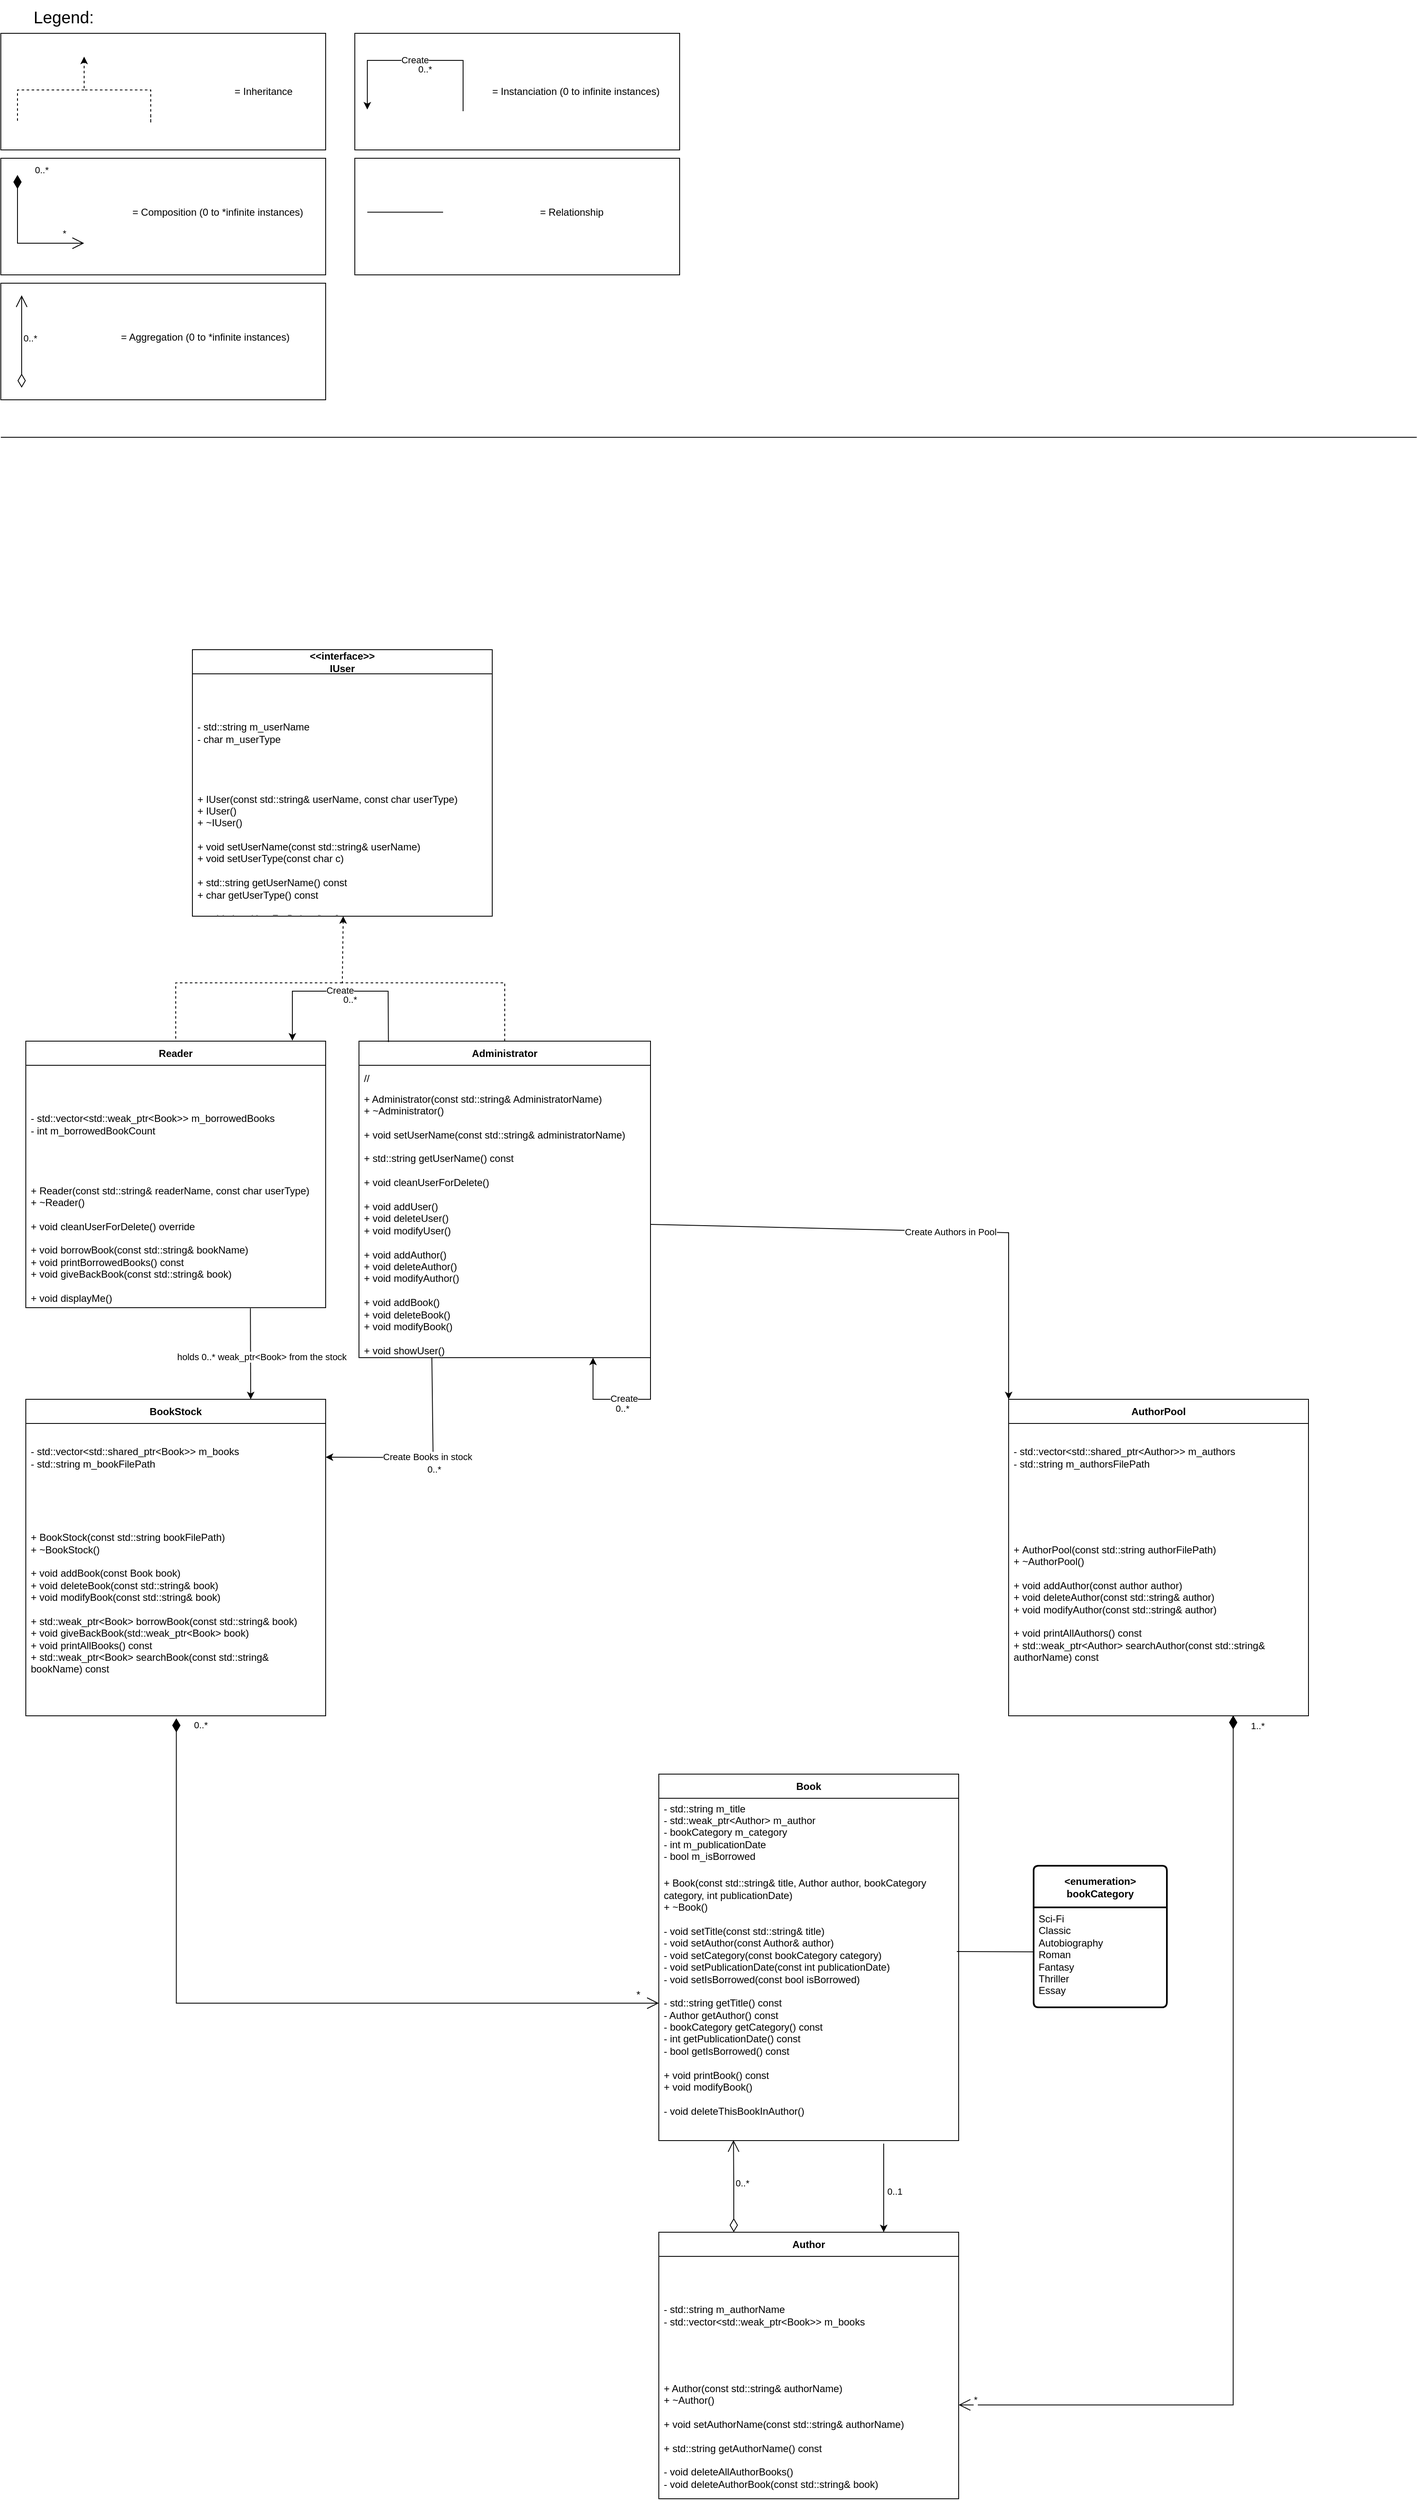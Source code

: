 <mxfile version="28.1.0">
  <diagram name="Page-1" id="cnl19Zu05ogIa-8aHU8F">
    <mxGraphModel dx="-58" dy="1516" grid="1" gridSize="10" guides="1" tooltips="1" connect="1" arrows="1" fold="1" page="1" pageScale="1" pageWidth="850" pageHeight="1100" math="0" shadow="0">
      <root>
        <mxCell id="0" />
        <mxCell id="1" parent="0" />
        <mxCell id="HNg3gGWHc3ooryUhJboP-114" value="" style="rounded=0;whiteSpace=wrap;html=1;" vertex="1" parent="1">
          <mxGeometry x="850" y="-760" width="390" height="140" as="geometry" />
        </mxCell>
        <mxCell id="HNg3gGWHc3ooryUhJboP-102" value="" style="rounded=0;whiteSpace=wrap;html=1;" vertex="1" parent="1">
          <mxGeometry x="850" y="-910" width="390" height="140" as="geometry" />
        </mxCell>
        <mxCell id="HNg3gGWHc3ooryUhJboP-97" value="" style="rounded=0;whiteSpace=wrap;html=1;" vertex="1" parent="1">
          <mxGeometry x="1275" y="-1060" width="390" height="140" as="geometry" />
        </mxCell>
        <mxCell id="HNg3gGWHc3ooryUhJboP-95" value="" style="rounded=0;whiteSpace=wrap;html=1;" vertex="1" parent="1">
          <mxGeometry x="850" y="-1060" width="390" height="140" as="geometry" />
        </mxCell>
        <mxCell id="HNg3gGWHc3ooryUhJboP-1" value="Book" style="swimlane;fontStyle=1;align=center;verticalAlign=middle;childLayout=stackLayout;horizontal=1;startSize=29;horizontalStack=0;resizeParent=1;resizeParentMax=0;resizeLast=0;collapsible=0;marginBottom=0;html=1;whiteSpace=wrap;" vertex="1" parent="1">
          <mxGeometry x="1640" y="1030" width="360" height="440" as="geometry" />
        </mxCell>
        <mxCell id="HNg3gGWHc3ooryUhJboP-2" value="- std::string m_title&lt;br&gt;&lt;div&gt;- std::weak_ptr&amp;lt;Author&amp;gt;&lt;span style=&quot;background-color: transparent; color: light-dark(rgb(0, 0, 0), rgb(255, 255, 255));&quot;&gt;&amp;nbsp;m_author&lt;/span&gt;&lt;/div&gt;&lt;div&gt;- bookCategory m_category&lt;/div&gt;&lt;div&gt;- int m_publicationDate&lt;/div&gt;&lt;div&gt;- bool m_isBorrowed&lt;/div&gt;" style="text;html=1;strokeColor=none;fillColor=none;align=left;verticalAlign=middle;spacingLeft=4;spacingRight=4;overflow=hidden;rotatable=0;points=[[0,0.5],[1,0.5]];portConstraint=eastwest;whiteSpace=wrap;" vertex="1" parent="HNg3gGWHc3ooryUhJboP-1">
          <mxGeometry y="29" width="360" height="81" as="geometry" />
        </mxCell>
        <mxCell id="HNg3gGWHc3ooryUhJboP-3" value="+ Book(const std::string&amp;amp; title, Author author, bookCategory category, int publicationDate)&lt;div&gt;+ ~Book()&lt;/div&gt;&lt;div&gt;&lt;br&gt;&lt;/div&gt;&lt;div&gt;- void setTitle(const std::string&amp;amp; title)&lt;/div&gt;&lt;div&gt;- void setAuthor(const Author&amp;amp; author)&lt;/div&gt;&lt;div&gt;- void setCategory(const bookCategory category)&lt;/div&gt;&lt;div&gt;- void setPublicationDate(const int publicationDate)&lt;br&gt;- void setIsBorrowed(const bool isBorrowed)&lt;/div&gt;&lt;div&gt;&lt;br&gt;&lt;/div&gt;&lt;div&gt;- std::string getTitle() const&lt;/div&gt;&lt;div&gt;- Author getAuthor() const&lt;/div&gt;&lt;div&gt;- bookCategory getCategory() const&lt;/div&gt;&lt;div&gt;- int getPublicationDate() const&lt;/div&gt;&lt;div&gt;- bool getIsBorrowed() const&lt;/div&gt;&lt;div&gt;&lt;br&gt;&lt;/div&gt;&lt;div&gt;+ void printBook() const&lt;/div&gt;&lt;div&gt;+ void modifyBook()&lt;/div&gt;&lt;div&gt;&lt;br&gt;&lt;/div&gt;&lt;div&gt;- void deleteThisBookInAuthor()&lt;/div&gt;&lt;div&gt;&lt;br&gt;&lt;/div&gt;" style="text;html=1;strokeColor=none;fillColor=none;align=left;verticalAlign=middle;spacingLeft=4;spacingRight=4;overflow=hidden;rotatable=0;points=[[0,0.5],[1,0.5]];portConstraint=eastwest;whiteSpace=wrap;" vertex="1" parent="HNg3gGWHc3ooryUhJboP-1">
          <mxGeometry y="110" width="360" height="330" as="geometry" />
        </mxCell>
        <mxCell id="HNg3gGWHc3ooryUhJboP-10" value="&lt;span style=&quot;font-size: 12px; font-weight: 700;&quot;&gt;&amp;lt;enumeration&amp;gt;&lt;/span&gt;&lt;div style=&quot;font-size: 12px; font-weight: 700;&quot;&gt;bookCategory&lt;/div&gt;" style="swimlane;childLayout=stackLayout;horizontal=1;startSize=50;horizontalStack=0;rounded=1;fontSize=14;fontStyle=0;strokeWidth=2;resizeParent=0;resizeLast=1;shadow=0;dashed=0;align=center;arcSize=4;whiteSpace=wrap;html=1;" vertex="1" parent="1">
          <mxGeometry x="2090" y="1140" width="160" height="170" as="geometry" />
        </mxCell>
        <mxCell id="HNg3gGWHc3ooryUhJboP-11" value="Sci-Fi&lt;div&gt;Classic&lt;/div&gt;&lt;div&gt;Autobiography&lt;/div&gt;&lt;div&gt;Roman&lt;/div&gt;&lt;div&gt;Fantasy&lt;/div&gt;&lt;div&gt;Thriller&lt;/div&gt;&lt;div&gt;Essay&lt;/div&gt;" style="align=left;strokeColor=none;fillColor=none;spacingLeft=4;spacingRight=4;fontSize=12;verticalAlign=top;resizable=0;rotatable=0;part=1;html=1;whiteSpace=wrap;" vertex="1" parent="HNg3gGWHc3ooryUhJboP-10">
          <mxGeometry y="50" width="160" height="120" as="geometry" />
        </mxCell>
        <mxCell id="HNg3gGWHc3ooryUhJboP-15" value="" style="endArrow=none;html=1;rounded=0;exitX=0.994;exitY=0.312;exitDx=0;exitDy=0;exitPerimeter=0;entryX=-0.006;entryY=0.445;entryDx=0;entryDy=0;entryPerimeter=0;" edge="1" parent="1" source="HNg3gGWHc3ooryUhJboP-3" target="HNg3gGWHc3ooryUhJboP-11">
          <mxGeometry width="50" height="50" relative="1" as="geometry">
            <mxPoint x="2090" y="1670" as="sourcePoint" />
            <mxPoint x="2090" y="1284" as="targetPoint" />
          </mxGeometry>
        </mxCell>
        <mxCell id="HNg3gGWHc3ooryUhJboP-17" value="Author" style="swimlane;fontStyle=1;align=center;verticalAlign=middle;childLayout=stackLayout;horizontal=1;startSize=29;horizontalStack=0;resizeParent=1;resizeParentMax=0;resizeLast=0;collapsible=0;marginBottom=0;html=1;whiteSpace=wrap;" vertex="1" parent="1">
          <mxGeometry x="1640" y="1580" width="360" height="320" as="geometry" />
        </mxCell>
        <mxCell id="HNg3gGWHc3ooryUhJboP-18" value="- std::string m_authorName&lt;div&gt;- std::vector&amp;lt;std::weak_ptr&amp;lt;Book&amp;gt;&amp;gt; m_books&lt;/div&gt;" style="text;html=1;strokeColor=none;fillColor=none;align=left;verticalAlign=middle;spacingLeft=4;spacingRight=4;overflow=hidden;rotatable=0;points=[[0,0.5],[1,0.5]];portConstraint=eastwest;whiteSpace=wrap;" vertex="1" parent="HNg3gGWHc3ooryUhJboP-17">
          <mxGeometry y="29" width="360" height="141" as="geometry" />
        </mxCell>
        <mxCell id="HNg3gGWHc3ooryUhJboP-19" value="+ Author(const std::string&amp;amp; authorName)&lt;br&gt;+ ~Author()&lt;br&gt;&lt;br&gt;+ void setAuthorName(const std::string&amp;amp; authorName)&lt;br&gt;&lt;br&gt;+ std::string getAuthorName() const&lt;div&gt;&lt;br&gt;- void deleteAllAuthorBooks()&lt;/div&gt;&lt;div&gt;- void deleteAuthorBook(const std::string&amp;amp; book)&lt;/div&gt;" style="text;html=1;strokeColor=none;fillColor=none;align=left;verticalAlign=middle;spacingLeft=4;spacingRight=4;overflow=hidden;rotatable=0;points=[[0,0.5],[1,0.5]];portConstraint=eastwest;whiteSpace=wrap;" vertex="1" parent="HNg3gGWHc3ooryUhJboP-17">
          <mxGeometry y="170" width="360" height="150" as="geometry" />
        </mxCell>
        <mxCell id="HNg3gGWHc3ooryUhJboP-24" value="" style="endArrow=classic;html=1;rounded=0;entryX=0.75;entryY=0;entryDx=0;entryDy=0;exitX=0.75;exitY=1.011;exitDx=0;exitDy=0;exitPerimeter=0;" edge="1" parent="1" source="HNg3gGWHc3ooryUhJboP-3" target="HNg3gGWHc3ooryUhJboP-17">
          <mxGeometry width="50" height="50" relative="1" as="geometry">
            <mxPoint x="1800" y="1550" as="sourcePoint" />
            <mxPoint x="1850" y="1500" as="targetPoint" />
          </mxGeometry>
        </mxCell>
        <mxCell id="HNg3gGWHc3ooryUhJboP-25" value="0..1" style="edgeLabel;html=1;align=center;verticalAlign=middle;resizable=0;points=[];" vertex="1" connectable="0" parent="HNg3gGWHc3ooryUhJboP-24">
          <mxGeometry x="0.019" y="2" relative="1" as="geometry">
            <mxPoint x="11" y="3" as="offset" />
          </mxGeometry>
        </mxCell>
        <mxCell id="HNg3gGWHc3ooryUhJboP-26" value="&lt;div&gt;&lt;br&gt;&lt;/div&gt;&lt;div&gt;&lt;br&gt;&lt;/div&gt;" style="endArrow=open;html=1;endSize=12;startArrow=diamondThin;startSize=14;startFill=0;edgeStyle=orthogonalEdgeStyle;align=left;verticalAlign=bottom;rounded=0;entryX=0.249;entryY=0.998;entryDx=0;entryDy=0;entryPerimeter=0;exitX=0.25;exitY=0;exitDx=0;exitDy=0;" edge="1" parent="1" source="HNg3gGWHc3ooryUhJboP-17" target="HNg3gGWHc3ooryUhJboP-3">
          <mxGeometry x="-1" y="3" relative="1" as="geometry">
            <mxPoint x="1760" y="1560" as="sourcePoint" />
            <mxPoint x="1870" y="1520" as="targetPoint" />
          </mxGeometry>
        </mxCell>
        <mxCell id="HNg3gGWHc3ooryUhJboP-111" value="0..*" style="edgeLabel;html=1;align=center;verticalAlign=middle;resizable=0;points=[];" vertex="1" connectable="0" parent="HNg3gGWHc3ooryUhJboP-26">
          <mxGeometry x="0.079" y="1" relative="1" as="geometry">
            <mxPoint x="11" as="offset" />
          </mxGeometry>
        </mxCell>
        <mxCell id="HNg3gGWHc3ooryUhJboP-28" value="&amp;lt;&amp;lt;interface&amp;gt;&amp;gt;&lt;br&gt;IUser" style="swimlane;fontStyle=1;align=center;verticalAlign=middle;childLayout=stackLayout;horizontal=1;startSize=29;horizontalStack=0;resizeParent=1;resizeParentMax=0;resizeLast=0;collapsible=0;marginBottom=0;html=1;whiteSpace=wrap;" vertex="1" parent="1">
          <mxGeometry x="1080" y="-320" width="360" height="320" as="geometry" />
        </mxCell>
        <mxCell id="HNg3gGWHc3ooryUhJboP-29" value="- std::string m_userName&lt;div&gt;- char m_userType&lt;/div&gt;" style="text;html=1;strokeColor=none;fillColor=none;align=left;verticalAlign=middle;spacingLeft=4;spacingRight=4;overflow=hidden;rotatable=0;points=[[0,0.5],[1,0.5]];portConstraint=eastwest;whiteSpace=wrap;" vertex="1" parent="HNg3gGWHc3ooryUhJboP-28">
          <mxGeometry y="29" width="360" height="141" as="geometry" />
        </mxCell>
        <mxCell id="HNg3gGWHc3ooryUhJboP-30" value="+ IUser(const std::string&amp;amp; userName, const char userType)&lt;br&gt;+ IUser()&lt;br&gt;+ ~IUser()&amp;nbsp;&lt;div&gt;&lt;br&gt;+ void setUserName(const std::string&amp;amp; userName)&lt;/div&gt;&lt;div&gt;+&amp;nbsp;void setUserType(const char c)&lt;br&gt;&lt;br&gt;+ std::string getUserName() const&lt;/div&gt;&lt;div&gt;+ char getUserType() const&lt;br&gt;&lt;div&gt;&lt;br&gt;+ void cleanUserForDelete() = 0&lt;/div&gt;&lt;/div&gt;" style="text;html=1;strokeColor=none;fillColor=none;align=left;verticalAlign=middle;spacingLeft=4;spacingRight=4;overflow=hidden;rotatable=0;points=[[0,0.5],[1,0.5]];portConstraint=eastwest;whiteSpace=wrap;" vertex="1" parent="HNg3gGWHc3ooryUhJboP-28">
          <mxGeometry y="170" width="360" height="150" as="geometry" />
        </mxCell>
        <mxCell id="HNg3gGWHc3ooryUhJboP-33" value="" style="endArrow=classic;html=1;rounded=0;dashed=1;entryX=0.503;entryY=1;entryDx=0;entryDy=0;entryPerimeter=0;exitX=0.5;exitY=0;exitDx=0;exitDy=0;" edge="1" parent="1" source="HNg3gGWHc3ooryUhJboP-34" target="HNg3gGWHc3ooryUhJboP-30">
          <mxGeometry width="50" height="50" relative="1" as="geometry">
            <mxPoint x="1120" y="240" as="sourcePoint" />
            <mxPoint x="1240" y="60" as="targetPoint" />
            <Array as="points">
              <mxPoint x="1455" y="80" />
              <mxPoint x="1260" y="80" />
            </Array>
          </mxGeometry>
        </mxCell>
        <mxCell id="HNg3gGWHc3ooryUhJboP-34" value="Administrator" style="swimlane;fontStyle=1;align=center;verticalAlign=middle;childLayout=stackLayout;horizontal=1;startSize=29;horizontalStack=0;resizeParent=1;resizeParentMax=0;resizeLast=0;collapsible=0;marginBottom=0;html=1;whiteSpace=wrap;" vertex="1" parent="1">
          <mxGeometry x="1280" y="150" width="350" height="380" as="geometry" />
        </mxCell>
        <mxCell id="HNg3gGWHc3ooryUhJboP-38" value="//" style="text;html=1;strokeColor=none;fillColor=none;align=left;verticalAlign=middle;spacingLeft=4;spacingRight=4;overflow=hidden;rotatable=0;points=[[0,0.5],[1,0.5]];portConstraint=eastwest;whiteSpace=wrap;" vertex="1" parent="HNg3gGWHc3ooryUhJboP-34">
          <mxGeometry y="29" width="350" height="31" as="geometry" />
        </mxCell>
        <mxCell id="HNg3gGWHc3ooryUhJboP-36" value="+ Administrator(const std::string&amp;amp; AdministratorName)&lt;br&gt;+ ~Administrator()&lt;br&gt;&lt;br&gt;+ void setUserName(const std::string&amp;amp; administratorName)&lt;br&gt;&lt;br&gt;+ std::string getUserName() const&lt;div&gt;&lt;br&gt;+ void cleanUserForDelete()&lt;/div&gt;&lt;div&gt;&lt;br&gt;&lt;/div&gt;&lt;div&gt;+ void addUser()&lt;br&gt;+ void deleteUser()&lt;br&gt;+ void modifyUser()&lt;br&gt;&lt;br&gt;&lt;/div&gt;&lt;div&gt;+ void addAuthor()&lt;/div&gt;&lt;div&gt;+ void deleteAuthor()&lt;/div&gt;&lt;div&gt;+ void modifyAuthor()&lt;/div&gt;&lt;div&gt;&lt;br&gt;&lt;/div&gt;&lt;div&gt;+ void addBook()&lt;/div&gt;&lt;div&gt;+ void deleteBook()&lt;/div&gt;&lt;div&gt;+ void modifyBook()&lt;/div&gt;&lt;div&gt;&lt;br&gt;+ void showUser()&lt;/div&gt;&lt;div&gt;&lt;br&gt;&lt;/div&gt;" style="text;html=1;strokeColor=none;fillColor=none;align=left;verticalAlign=middle;spacingLeft=4;spacingRight=4;overflow=hidden;rotatable=0;points=[[0,0.5],[1,0.5]];portConstraint=eastwest;whiteSpace=wrap;" vertex="1" parent="HNg3gGWHc3ooryUhJboP-34">
          <mxGeometry y="60" width="350" height="320" as="geometry" />
        </mxCell>
        <mxCell id="HNg3gGWHc3ooryUhJboP-37" value="Reader" style="swimlane;fontStyle=1;align=center;verticalAlign=middle;childLayout=stackLayout;horizontal=1;startSize=29;horizontalStack=0;resizeParent=1;resizeParentMax=0;resizeLast=0;collapsible=0;marginBottom=0;html=1;whiteSpace=wrap;" vertex="1" parent="1">
          <mxGeometry x="880" y="150" width="360" height="320" as="geometry" />
        </mxCell>
        <mxCell id="HNg3gGWHc3ooryUhJboP-41" value="- std::vector&amp;lt;std::weak_ptr&amp;lt;Book&amp;gt;&amp;gt; m_borrowedBooks&lt;div&gt;- int m_borrowedBookCount&lt;/div&gt;" style="text;html=1;strokeColor=none;fillColor=none;align=left;verticalAlign=middle;spacingLeft=4;spacingRight=4;overflow=hidden;rotatable=0;points=[[0,0.5],[1,0.5]];portConstraint=eastwest;whiteSpace=wrap;" vertex="1" parent="HNg3gGWHc3ooryUhJboP-37">
          <mxGeometry y="29" width="360" height="141" as="geometry" />
        </mxCell>
        <mxCell id="HNg3gGWHc3ooryUhJboP-39" value="+ Reader(const std::string&amp;amp; readerName, const char userType)&lt;br&gt;+ ~Reader()&lt;div&gt;&lt;div&gt;&lt;br&gt;+ void cleanUserForDelete() override&lt;/div&gt;&lt;div&gt;&lt;br&gt;&lt;/div&gt;&lt;div&gt;+ void borrowBook(const std::string&amp;amp; bookName)&lt;br&gt;+ void printBorrowedBooks() const&lt;br&gt;+ void giveBackBook(const std::string&amp;amp; book)&lt;/div&gt;&lt;/div&gt;&lt;div&gt;&lt;br&gt;&lt;/div&gt;&lt;div&gt;+ void displayMe()&lt;/div&gt;&lt;div&gt;&lt;br&gt;&lt;/div&gt;" style="text;html=1;strokeColor=none;fillColor=none;align=left;verticalAlign=middle;spacingLeft=4;spacingRight=4;overflow=hidden;rotatable=0;points=[[0,0.5],[1,0.5]];portConstraint=eastwest;whiteSpace=wrap;" vertex="1" parent="HNg3gGWHc3ooryUhJboP-37">
          <mxGeometry y="170" width="360" height="150" as="geometry" />
        </mxCell>
        <mxCell id="HNg3gGWHc3ooryUhJboP-40" value="" style="endArrow=none;dashed=1;html=1;rounded=0;entryX=0.5;entryY=0;entryDx=0;entryDy=0;" edge="1" parent="1" target="HNg3gGWHc3ooryUhJboP-37">
          <mxGeometry width="50" height="50" relative="1" as="geometry">
            <mxPoint x="1260" y="80" as="sourcePoint" />
            <mxPoint x="1450" y="80" as="targetPoint" />
            <Array as="points">
              <mxPoint x="1060" y="80" />
            </Array>
          </mxGeometry>
        </mxCell>
        <mxCell id="HNg3gGWHc3ooryUhJboP-44" value="" style="endArrow=classic;html=1;rounded=0;exitX=0.101;exitY=0.003;exitDx=0;exitDy=0;exitPerimeter=0;entryX=0.889;entryY=-0.002;entryDx=0;entryDy=0;entryPerimeter=0;" edge="1" parent="1" source="HNg3gGWHc3ooryUhJboP-34" target="HNg3gGWHc3ooryUhJboP-37">
          <mxGeometry width="50" height="50" relative="1" as="geometry">
            <mxPoint x="1298.39" y="91.05" as="sourcePoint" />
            <mxPoint x="1221.46" y="90.0" as="targetPoint" />
            <Array as="points">
              <mxPoint x="1315" y="90" />
              <mxPoint x="1200" y="90" />
            </Array>
          </mxGeometry>
        </mxCell>
        <mxCell id="HNg3gGWHc3ooryUhJboP-45" value="Create" style="edgeLabel;html=1;align=center;verticalAlign=middle;resizable=0;points=[];" vertex="1" connectable="0" parent="HNg3gGWHc3ooryUhJboP-44">
          <mxGeometry x="0.108" y="-1" relative="1" as="geometry">
            <mxPoint x="11" as="offset" />
          </mxGeometry>
        </mxCell>
        <mxCell id="HNg3gGWHc3ooryUhJboP-49" value="0..*" style="edgeLabel;html=1;align=center;verticalAlign=middle;resizable=0;points=[];" vertex="1" connectable="0" parent="HNg3gGWHc3ooryUhJboP-44">
          <mxGeometry x="-0.311" relative="1" as="geometry">
            <mxPoint x="-26" y="10" as="offset" />
          </mxGeometry>
        </mxCell>
        <mxCell id="HNg3gGWHc3ooryUhJboP-47" value="" style="endArrow=classic;html=1;rounded=0;exitX=1;exitY=0.995;exitDx=0;exitDy=0;exitPerimeter=0;entryX=0.947;entryY=0.997;entryDx=0;entryDy=0;entryPerimeter=0;" edge="1" parent="1" source="HNg3gGWHc3ooryUhJboP-36">
          <mxGeometry width="50" height="50" relative="1" as="geometry">
            <mxPoint x="1639.65" y="590.32" as="sourcePoint" />
            <mxPoint x="1561" y="530" as="targetPoint" />
            <Array as="points">
              <mxPoint x="1630" y="580" />
              <mxPoint x="1561" y="580" />
            </Array>
          </mxGeometry>
        </mxCell>
        <mxCell id="HNg3gGWHc3ooryUhJboP-48" value="Create" style="edgeLabel;html=1;align=center;verticalAlign=middle;resizable=0;points=[];" vertex="1" connectable="0" parent="HNg3gGWHc3ooryUhJboP-47">
          <mxGeometry x="0.108" y="-1" relative="1" as="geometry">
            <mxPoint x="11" as="offset" />
          </mxGeometry>
        </mxCell>
        <mxCell id="HNg3gGWHc3ooryUhJboP-51" value="0..*" style="edgeLabel;html=1;align=center;verticalAlign=middle;resizable=0;points=[];" vertex="1" connectable="0" parent="1">
          <mxGeometry x="1593" y="590" as="geometry">
            <mxPoint x="3" y="1" as="offset" />
          </mxGeometry>
        </mxCell>
        <mxCell id="HNg3gGWHc3ooryUhJboP-56" value="BookStock" style="swimlane;fontStyle=1;align=center;verticalAlign=middle;childLayout=stackLayout;horizontal=1;startSize=29;horizontalStack=0;resizeParent=1;resizeParentMax=0;resizeLast=0;collapsible=0;marginBottom=0;html=1;whiteSpace=wrap;" vertex="1" parent="1">
          <mxGeometry x="880" y="580" width="360" height="380" as="geometry" />
        </mxCell>
        <mxCell id="HNg3gGWHc3ooryUhJboP-57" value="- std::vector&amp;lt;std::shared_ptr&amp;lt;Book&amp;gt;&amp;gt; m_books&lt;div&gt;- std::string m_bookFilePath&lt;/div&gt;" style="text;html=1;strokeColor=none;fillColor=none;align=left;verticalAlign=middle;spacingLeft=4;spacingRight=4;overflow=hidden;rotatable=0;points=[[0,0.5],[1,0.5]];portConstraint=eastwest;whiteSpace=wrap;" vertex="1" parent="HNg3gGWHc3ooryUhJboP-56">
          <mxGeometry y="29" width="360" height="81" as="geometry" />
        </mxCell>
        <mxCell id="HNg3gGWHc3ooryUhJboP-58" value="+ BookStock(const std::string bookFilePath)&lt;div&gt;+ ~BookStock()&lt;/div&gt;&lt;div&gt;&lt;br&gt;&lt;/div&gt;&lt;div&gt;+ void addBook(const Book book)&lt;/div&gt;&lt;div&gt;+ void deleteBook(const std::string&amp;amp; book)&lt;/div&gt;&lt;div&gt;+ void modifyBook(const std::string&amp;amp; book)&lt;/div&gt;&lt;div&gt;&lt;br&gt;&lt;/div&gt;&lt;div&gt;+ std::weak_ptr&amp;lt;Book&amp;gt; borrowBook(const std::string&amp;amp; book)&lt;/div&gt;&lt;div&gt;&lt;span style=&quot;background-color: transparent; color: light-dark(rgb(0, 0, 0), rgb(255, 255, 255));&quot;&gt;+ void giveBackBook(std::weak_ptr&amp;lt;Book&amp;gt; book)&lt;/span&gt;&lt;/div&gt;&lt;div&gt;+ void printAllBooks() const&lt;br&gt;+ std::weak_ptr&amp;lt;Book&amp;gt; searchBook(const std::string&amp;amp; bookName) const&lt;/div&gt;" style="text;html=1;strokeColor=none;fillColor=none;align=left;verticalAlign=middle;spacingLeft=4;spacingRight=4;overflow=hidden;rotatable=0;points=[[0,0.5],[1,0.5]];portConstraint=eastwest;whiteSpace=wrap;" vertex="1" parent="HNg3gGWHc3ooryUhJboP-56">
          <mxGeometry y="110" width="360" height="270" as="geometry" />
        </mxCell>
        <mxCell id="HNg3gGWHc3ooryUhJboP-59" value="" style="endArrow=classic;html=1;rounded=0;entryX=0.75;entryY=0;entryDx=0;entryDy=0;exitX=0.749;exitY=1.005;exitDx=0;exitDy=0;exitPerimeter=0;" edge="1" parent="1" source="HNg3gGWHc3ooryUhJboP-39" target="HNg3gGWHc3ooryUhJboP-56">
          <mxGeometry width="50" height="50" relative="1" as="geometry">
            <mxPoint x="1110" y="490" as="sourcePoint" />
            <mxPoint x="1110" y="597" as="targetPoint" />
          </mxGeometry>
        </mxCell>
        <mxCell id="HNg3gGWHc3ooryUhJboP-60" value="holds 0..* weak_ptr&amp;lt;Book&amp;gt; from the stock" style="edgeLabel;html=1;align=center;verticalAlign=middle;resizable=0;points=[];" vertex="1" connectable="0" parent="HNg3gGWHc3ooryUhJboP-59">
          <mxGeometry x="0.019" y="2" relative="1" as="geometry">
            <mxPoint x="11" y="3" as="offset" />
          </mxGeometry>
        </mxCell>
        <mxCell id="HNg3gGWHc3ooryUhJboP-61" value="" style="endArrow=classic;html=1;rounded=0;entryX=1;entryY=0.5;entryDx=0;entryDy=0;exitX=0.25;exitY=0.998;exitDx=0;exitDy=0;exitPerimeter=0;" edge="1" parent="1" source="HNg3gGWHc3ooryUhJboP-36" target="HNg3gGWHc3ooryUhJboP-57">
          <mxGeometry width="50" height="50" relative="1" as="geometry">
            <mxPoint x="1430" y="570" as="sourcePoint" />
            <mxPoint x="1290" y="470" as="targetPoint" />
            <Array as="points">
              <mxPoint x="1369" y="650" />
            </Array>
          </mxGeometry>
        </mxCell>
        <mxCell id="HNg3gGWHc3ooryUhJboP-62" value="Create Books in stock" style="edgeLabel;html=1;align=center;verticalAlign=middle;resizable=0;points=[];" vertex="1" connectable="0" parent="HNg3gGWHc3ooryUhJboP-61">
          <mxGeometry x="0.108" y="-1" relative="1" as="geometry">
            <mxPoint x="11" as="offset" />
          </mxGeometry>
        </mxCell>
        <mxCell id="HNg3gGWHc3ooryUhJboP-63" value="0..*" style="edgeLabel;html=1;align=center;verticalAlign=middle;resizable=0;points=[];" vertex="1" connectable="0" parent="1">
          <mxGeometry x="1240" y="590" as="geometry">
            <mxPoint x="130" y="74" as="offset" />
          </mxGeometry>
        </mxCell>
        <mxCell id="HNg3gGWHc3ooryUhJboP-67" value="AuthorPool" style="swimlane;fontStyle=1;align=center;verticalAlign=middle;childLayout=stackLayout;horizontal=1;startSize=29;horizontalStack=0;resizeParent=1;resizeParentMax=0;resizeLast=0;collapsible=0;marginBottom=0;html=1;whiteSpace=wrap;" vertex="1" parent="1">
          <mxGeometry x="2060" y="580" width="360" height="380" as="geometry" />
        </mxCell>
        <mxCell id="HNg3gGWHc3ooryUhJboP-68" value="- std::vector&amp;lt;std::shared_ptr&amp;lt;Author&amp;gt;&amp;gt; m_authors&lt;div&gt;- std::string m_authorsFilePath&lt;/div&gt;" style="text;html=1;strokeColor=none;fillColor=none;align=left;verticalAlign=middle;spacingLeft=4;spacingRight=4;overflow=hidden;rotatable=0;points=[[0,0.5],[1,0.5]];portConstraint=eastwest;whiteSpace=wrap;" vertex="1" parent="HNg3gGWHc3ooryUhJboP-67">
          <mxGeometry y="29" width="360" height="81" as="geometry" />
        </mxCell>
        <mxCell id="HNg3gGWHc3ooryUhJboP-69" value="+&amp;nbsp;&lt;span style=&quot;text-align: center;&quot;&gt;AuthorPool&lt;/span&gt;(const std::string authorFilePath)&lt;div&gt;+ ~&lt;span style=&quot;text-align: center;&quot;&gt;AuthorPool&lt;/span&gt;()&lt;/div&gt;&lt;div&gt;&lt;br&gt;&lt;/div&gt;&lt;div&gt;+ void addAuthor(const author&amp;nbsp;author)&lt;/div&gt;&lt;div&gt;+ void deleteAuthor(const std::string&amp;amp; author)&lt;/div&gt;&lt;div&gt;+ void modifyAuthor(const std::string&amp;amp; author)&lt;/div&gt;&lt;div&gt;&lt;br&gt;&lt;/div&gt;&lt;div&gt;&lt;span style=&quot;background-color: transparent; color: light-dark(rgb(0, 0, 0), rgb(255, 255, 255));&quot;&gt;+ void printAllA&lt;/span&gt;uthors&lt;span style=&quot;background-color: transparent; color: light-dark(rgb(0, 0, 0), rgb(255, 255, 255));&quot;&gt;() const&lt;br&gt;+ std::weak_ptr&amp;lt;Author&amp;gt; searchAuthor(const std::string&amp;amp; authorName) const&lt;/span&gt;&lt;/div&gt;" style="text;html=1;strokeColor=none;fillColor=none;align=left;verticalAlign=middle;spacingLeft=4;spacingRight=4;overflow=hidden;rotatable=0;points=[[0,0.5],[1,0.5]];portConstraint=eastwest;whiteSpace=wrap;" vertex="1" parent="HNg3gGWHc3ooryUhJboP-67">
          <mxGeometry y="110" width="360" height="270" as="geometry" />
        </mxCell>
        <mxCell id="HNg3gGWHc3ooryUhJboP-72" value="" style="endArrow=classic;html=1;rounded=0;exitX=1;exitY=0.5;exitDx=0;exitDy=0;entryX=0;entryY=0;entryDx=0;entryDy=0;" edge="1" parent="1" source="HNg3gGWHc3ooryUhJboP-36" target="HNg3gGWHc3ooryUhJboP-67">
          <mxGeometry width="50" height="50" relative="1" as="geometry">
            <mxPoint x="1549" y="590" as="sourcePoint" />
            <mxPoint x="1420" y="770" as="targetPoint" />
            <Array as="points">
              <mxPoint x="2060" y="380" />
            </Array>
          </mxGeometry>
        </mxCell>
        <mxCell id="HNg3gGWHc3ooryUhJboP-73" value="Create Authors in Pool" style="edgeLabel;html=1;align=center;verticalAlign=middle;resizable=0;points=[];" vertex="1" connectable="0" parent="HNg3gGWHc3ooryUhJboP-72">
          <mxGeometry x="0.108" y="-1" relative="1" as="geometry">
            <mxPoint x="11" as="offset" />
          </mxGeometry>
        </mxCell>
        <mxCell id="HNg3gGWHc3ooryUhJboP-74" value="0..*" style="endArrow=open;html=1;endSize=12;startArrow=diamondThin;startSize=14;startFill=1;edgeStyle=orthogonalEdgeStyle;align=left;verticalAlign=bottom;rounded=0;exitX=0.502;exitY=1.011;exitDx=0;exitDy=0;exitPerimeter=0;entryX=0;entryY=0.5;entryDx=0;entryDy=0;" edge="1" parent="1" source="HNg3gGWHc3ooryUhJboP-58" target="HNg3gGWHc3ooryUhJboP-3">
          <mxGeometry x="-0.963" y="19" relative="1" as="geometry">
            <mxPoint x="1330" y="1300" as="sourcePoint" />
            <mxPoint x="1490" y="1300" as="targetPoint" />
            <Array as="points">
              <mxPoint x="1061" y="1305" />
            </Array>
            <mxPoint as="offset" />
          </mxGeometry>
        </mxCell>
        <mxCell id="HNg3gGWHc3ooryUhJboP-75" value="*" style="text;html=1;align=center;verticalAlign=middle;resizable=0;points=[];autosize=1;strokeColor=none;fillColor=none;" vertex="1" parent="1">
          <mxGeometry x="1600" y="1280" width="30" height="30" as="geometry" />
        </mxCell>
        <mxCell id="HNg3gGWHc3ooryUhJboP-76" value="1..*" style="endArrow=open;html=1;endSize=12;startArrow=diamondThin;startSize=14;startFill=1;edgeStyle=orthogonalEdgeStyle;align=left;verticalAlign=bottom;rounded=0;exitX=0.749;exitY=0.998;exitDx=0;exitDy=0;exitPerimeter=0;entryX=1;entryY=0.249;entryDx=0;entryDy=0;entryPerimeter=0;" edge="1" parent="1" source="HNg3gGWHc3ooryUhJboP-69" target="HNg3gGWHc3ooryUhJboP-19">
          <mxGeometry x="-0.963" y="19" relative="1" as="geometry">
            <mxPoint x="1320.52" y="1390" as="sourcePoint" />
            <mxPoint x="1899.52" y="1732" as="targetPoint" />
            <Array as="points">
              <mxPoint x="2330" y="1787" />
            </Array>
            <mxPoint as="offset" />
          </mxGeometry>
        </mxCell>
        <mxCell id="HNg3gGWHc3ooryUhJboP-77" value="*" style="edgeLabel;html=1;align=center;verticalAlign=middle;resizable=0;points=[];" vertex="1" connectable="0" parent="HNg3gGWHc3ooryUhJboP-76">
          <mxGeometry x="0.931" y="-2" relative="1" as="geometry">
            <mxPoint x="-20" y="-5" as="offset" />
          </mxGeometry>
        </mxCell>
        <mxCell id="HNg3gGWHc3ooryUhJboP-78" value="&lt;font style=&quot;font-size: 20px;&quot;&gt;Legend:&lt;/font&gt;" style="text;html=1;align=center;verticalAlign=middle;resizable=0;points=[];autosize=1;strokeColor=none;fillColor=none;" vertex="1" parent="1">
          <mxGeometry x="875" y="-1100" width="100" height="40" as="geometry" />
        </mxCell>
        <mxCell id="HNg3gGWHc3ooryUhJboP-79" value="" style="endArrow=classic;html=1;rounded=0;dashed=1;" edge="1" parent="1">
          <mxGeometry width="50" height="50" relative="1" as="geometry">
            <mxPoint x="1030" y="-962" as="sourcePoint" />
            <mxPoint x="950" y="-1032" as="targetPoint" />
            <Array as="points">
              <mxPoint x="1030" y="-952" />
              <mxPoint x="1030" y="-972" />
              <mxPoint x="1030" y="-992" />
              <mxPoint x="950" y="-992" />
            </Array>
          </mxGeometry>
        </mxCell>
        <mxCell id="HNg3gGWHc3ooryUhJboP-80" value="" style="endArrow=none;dashed=1;html=1;rounded=0;" edge="1" parent="1">
          <mxGeometry width="50" height="50" relative="1" as="geometry">
            <mxPoint x="950" y="-992" as="sourcePoint" />
            <mxPoint x="870" y="-952" as="targetPoint" />
            <Array as="points">
              <mxPoint x="870" y="-992" />
            </Array>
          </mxGeometry>
        </mxCell>
        <mxCell id="HNg3gGWHc3ooryUhJboP-90" value="= Inheritance" style="text;html=1;align=center;verticalAlign=middle;resizable=0;points=[];autosize=1;strokeColor=none;fillColor=none;" vertex="1" parent="1">
          <mxGeometry x="1120" y="-1005" width="90" height="30" as="geometry" />
        </mxCell>
        <mxCell id="HNg3gGWHc3ooryUhJboP-91" value="" style="endArrow=classic;html=1;rounded=0;exitX=0.101;exitY=0.003;exitDx=0;exitDy=0;exitPerimeter=0;entryX=0.889;entryY=-0.002;entryDx=0;entryDy=0;entryPerimeter=0;" edge="1" parent="1">
          <mxGeometry width="50" height="50" relative="1" as="geometry">
            <mxPoint x="1405" y="-966.5" as="sourcePoint" />
            <mxPoint x="1290" y="-968.5" as="targetPoint" />
            <Array as="points">
              <mxPoint x="1405" y="-1027.5" />
              <mxPoint x="1290" y="-1027.5" />
            </Array>
          </mxGeometry>
        </mxCell>
        <mxCell id="HNg3gGWHc3ooryUhJboP-92" value="Create" style="edgeLabel;html=1;align=center;verticalAlign=middle;resizable=0;points=[];" vertex="1" connectable="0" parent="HNg3gGWHc3ooryUhJboP-91">
          <mxGeometry x="0.108" y="-1" relative="1" as="geometry">
            <mxPoint x="11" as="offset" />
          </mxGeometry>
        </mxCell>
        <mxCell id="HNg3gGWHc3ooryUhJboP-93" value="0..*" style="edgeLabel;html=1;align=center;verticalAlign=middle;resizable=0;points=[];" vertex="1" connectable="0" parent="HNg3gGWHc3ooryUhJboP-91">
          <mxGeometry x="-0.311" relative="1" as="geometry">
            <mxPoint x="-26" y="10" as="offset" />
          </mxGeometry>
        </mxCell>
        <mxCell id="HNg3gGWHc3ooryUhJboP-99" value="= Instanciation (0 to infinite instances)" style="text;html=1;align=center;verticalAlign=middle;resizable=0;points=[];autosize=1;strokeColor=none;fillColor=none;" vertex="1" parent="1">
          <mxGeometry x="1430" y="-1005" width="220" height="30" as="geometry" />
        </mxCell>
        <mxCell id="HNg3gGWHc3ooryUhJboP-100" value="0..*" style="endArrow=open;html=1;endSize=12;startArrow=diamondThin;startSize=14;startFill=1;edgeStyle=orthogonalEdgeStyle;align=left;verticalAlign=bottom;rounded=0;" edge="1" parent="1">
          <mxGeometry x="-0.963" y="19" relative="1" as="geometry">
            <mxPoint x="870" y="-890" as="sourcePoint" />
            <mxPoint x="950" y="-808" as="targetPoint" />
            <Array as="points">
              <mxPoint x="870" y="-808" />
            </Array>
            <mxPoint as="offset" />
          </mxGeometry>
        </mxCell>
        <mxCell id="HNg3gGWHc3ooryUhJboP-103" value="*" style="edgeLabel;html=1;align=center;verticalAlign=middle;resizable=0;points=[];" vertex="1" connectable="0" parent="HNg3gGWHc3ooryUhJboP-100">
          <mxGeometry x="0.706" y="1" relative="1" as="geometry">
            <mxPoint y="-11" as="offset" />
          </mxGeometry>
        </mxCell>
        <mxCell id="HNg3gGWHc3ooryUhJboP-104" value="= Composition (0 to *infinite instances)" style="text;html=1;align=center;verticalAlign=middle;resizable=0;points=[];autosize=1;strokeColor=none;fillColor=none;" vertex="1" parent="1">
          <mxGeometry x="995" y="-860" width="230" height="30" as="geometry" />
        </mxCell>
        <mxCell id="HNg3gGWHc3ooryUhJboP-105" value="" style="line;strokeWidth=1;rotatable=0;dashed=0;labelPosition=right;align=left;verticalAlign=middle;spacingTop=0;spacingLeft=6;points=[];portConstraint=eastwest;" vertex="1" parent="1">
          <mxGeometry x="850" y="-580" width="1700" height="10" as="geometry" />
        </mxCell>
        <mxCell id="HNg3gGWHc3ooryUhJboP-106" value="" style="rounded=0;whiteSpace=wrap;html=1;" vertex="1" parent="1">
          <mxGeometry x="1275" y="-910" width="390" height="140" as="geometry" />
        </mxCell>
        <mxCell id="HNg3gGWHc3ooryUhJboP-109" value="= Relationship" style="text;html=1;align=center;verticalAlign=middle;resizable=0;points=[];autosize=1;strokeColor=none;fillColor=none;" vertex="1" parent="1">
          <mxGeometry x="1485" y="-860" width="100" height="30" as="geometry" />
        </mxCell>
        <mxCell id="HNg3gGWHc3ooryUhJboP-110" value="" style="endArrow=none;html=1;rounded=0;exitX=0.994;exitY=0.312;exitDx=0;exitDy=0;exitPerimeter=0;entryX=-0.006;entryY=0.445;entryDx=0;entryDy=0;entryPerimeter=0;" edge="1" parent="1">
          <mxGeometry width="50" height="50" relative="1" as="geometry">
            <mxPoint x="1290" y="-845.28" as="sourcePoint" />
            <mxPoint x="1381" y="-845.28" as="targetPoint" />
          </mxGeometry>
        </mxCell>
        <mxCell id="HNg3gGWHc3ooryUhJboP-112" value="&lt;div&gt;&lt;br&gt;&lt;/div&gt;&lt;div&gt;&lt;br&gt;&lt;/div&gt;" style="endArrow=open;html=1;endSize=12;startArrow=diamondThin;startSize=14;startFill=0;edgeStyle=orthogonalEdgeStyle;align=left;verticalAlign=bottom;rounded=0;entryX=0.249;entryY=0.998;entryDx=0;entryDy=0;entryPerimeter=0;exitX=0.25;exitY=0;exitDx=0;exitDy=0;" edge="1" parent="1">
          <mxGeometry x="-1" y="3" relative="1" as="geometry">
            <mxPoint x="875" y="-634.5" as="sourcePoint" />
            <mxPoint x="875" y="-745.5" as="targetPoint" />
          </mxGeometry>
        </mxCell>
        <mxCell id="HNg3gGWHc3ooryUhJboP-113" value="0..*" style="edgeLabel;html=1;align=center;verticalAlign=middle;resizable=0;points=[];" vertex="1" connectable="0" parent="HNg3gGWHc3ooryUhJboP-112">
          <mxGeometry x="0.079" y="1" relative="1" as="geometry">
            <mxPoint x="11" as="offset" />
          </mxGeometry>
        </mxCell>
        <mxCell id="HNg3gGWHc3ooryUhJboP-115" value="= Aggregation (0 to *infinite instances)" style="text;html=1;align=center;verticalAlign=middle;resizable=0;points=[];autosize=1;strokeColor=none;fillColor=none;" vertex="1" parent="1">
          <mxGeometry x="980" y="-710" width="230" height="30" as="geometry" />
        </mxCell>
      </root>
    </mxGraphModel>
  </diagram>
</mxfile>
